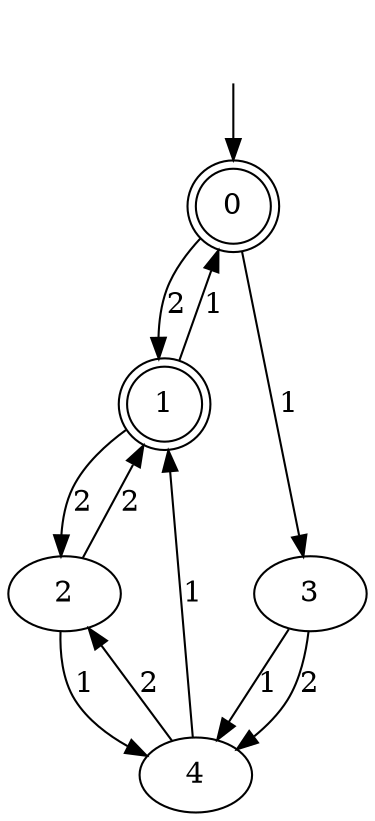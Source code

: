 digraph dfa_size_5_inputs_2_4 {
0 [label=0, shape=doublecircle];
1 [label=1, shape=doublecircle];
2 [label=2];
3 [label=3];
4 [label=4];
0 -> 3  [label=1];
0 -> 1  [label=2];
1 -> 0  [label=1];
1 -> 2  [label=2];
2 -> 4  [label=1];
2 -> 1  [label=2];
3 -> 4  [label=1];
3 -> 4  [label=2];
4 -> 1  [label=1];
4 -> 2  [label=2];
__start0 [label="", shape=none];
__start0 -> 0  [label=""];
}
